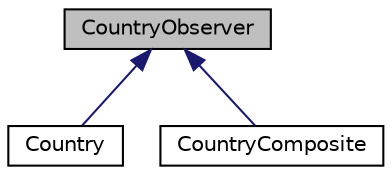 digraph "CountryObserver"
{
 // LATEX_PDF_SIZE
  edge [fontname="Helvetica",fontsize="10",labelfontname="Helvetica",labelfontsize="10"];
  node [fontname="Helvetica",fontsize="10",shape=record];
  Node1 [label="CountryObserver",height=0.2,width=0.4,color="black", fillcolor="grey75", style="filled", fontcolor="black",tooltip=" "];
  Node1 -> Node2 [dir="back",color="midnightblue",fontsize="10",style="solid",fontname="Helvetica"];
  Node2 [label="Country",height=0.2,width=0.4,color="black", fillcolor="white", style="filled",URL="$classCountry.html",tooltip="a Country class. a composite class for the composite pattern"];
  Node1 -> Node3 [dir="back",color="midnightblue",fontsize="10",style="solid",fontname="Helvetica"];
  Node3 [label="CountryComposite",height=0.2,width=0.4,color="black", fillcolor="white", style="filled",URL="$classCountryComposite.html",tooltip="CountryComposite class. a Composite class for the composite pattern."];
}

